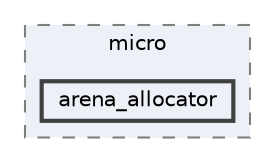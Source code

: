 digraph "Arduino/GetStartedWithMachineLearningOnArduino/tflite-micro-arduino-examples-main/src/tensorflow/lite/micro/arena_allocator"
{
 // LATEX_PDF_SIZE
  bgcolor="transparent";
  edge [fontname=Helvetica,fontsize=10,labelfontname=Helvetica,labelfontsize=10];
  node [fontname=Helvetica,fontsize=10,shape=box,height=0.2,width=0.4];
  compound=true
  subgraph clusterdir_1b0396a7ea9813664864d85bc47e2a73 {
    graph [ bgcolor="#edf0f7", pencolor="grey50", label="micro", fontname=Helvetica,fontsize=10 style="filled,dashed", URL="dir_1b0396a7ea9813664864d85bc47e2a73.html",tooltip=""]
  dir_df942683a28c839b365bbf8a5e1069d7 [label="arena_allocator", fillcolor="#edf0f7", color="grey25", style="filled,bold", URL="dir_df942683a28c839b365bbf8a5e1069d7.html",tooltip=""];
  }
}
